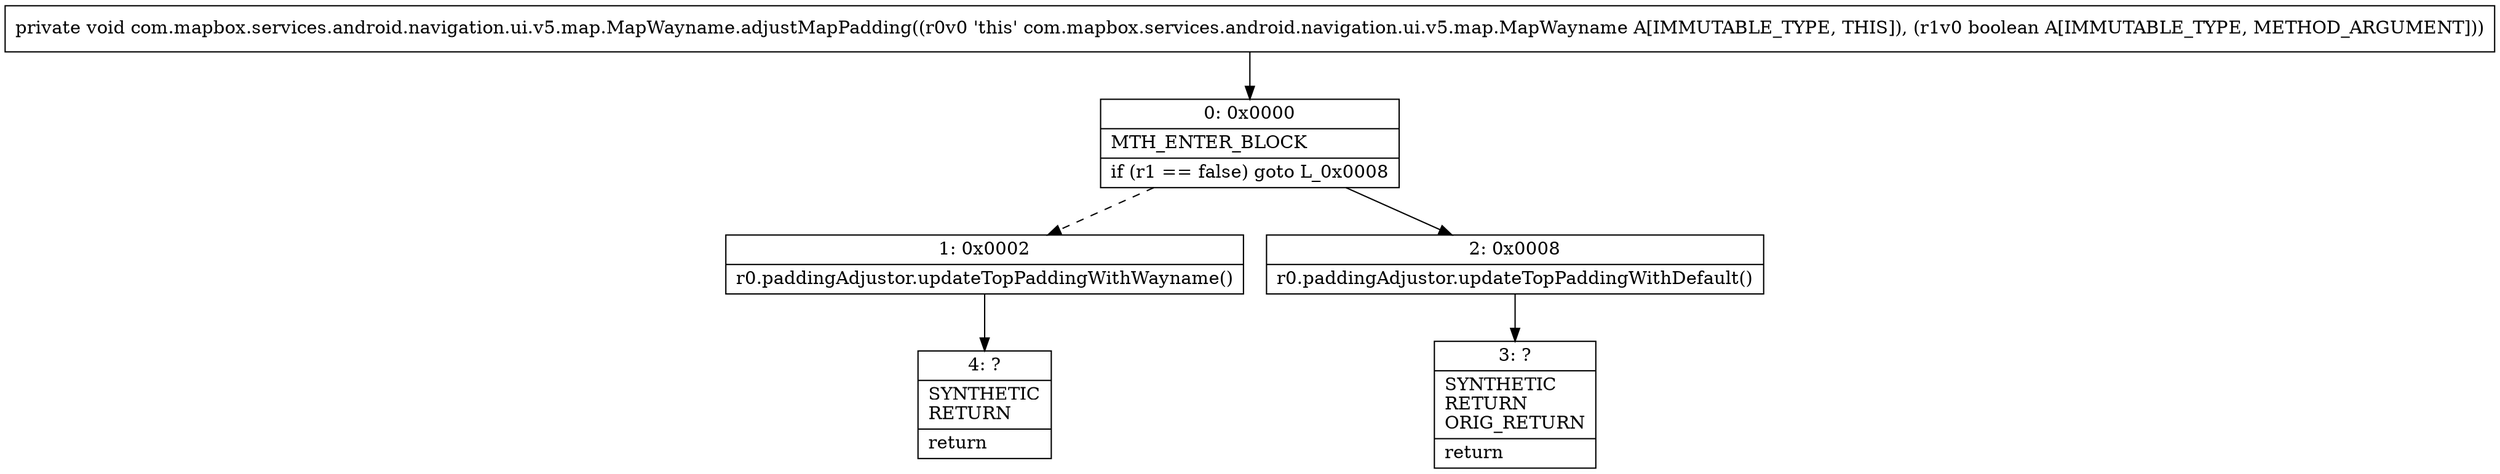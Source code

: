 digraph "CFG forcom.mapbox.services.android.navigation.ui.v5.map.MapWayname.adjustMapPadding(Z)V" {
Node_0 [shape=record,label="{0\:\ 0x0000|MTH_ENTER_BLOCK\l|if (r1 == false) goto L_0x0008\l}"];
Node_1 [shape=record,label="{1\:\ 0x0002|r0.paddingAdjustor.updateTopPaddingWithWayname()\l}"];
Node_2 [shape=record,label="{2\:\ 0x0008|r0.paddingAdjustor.updateTopPaddingWithDefault()\l}"];
Node_3 [shape=record,label="{3\:\ ?|SYNTHETIC\lRETURN\lORIG_RETURN\l|return\l}"];
Node_4 [shape=record,label="{4\:\ ?|SYNTHETIC\lRETURN\l|return\l}"];
MethodNode[shape=record,label="{private void com.mapbox.services.android.navigation.ui.v5.map.MapWayname.adjustMapPadding((r0v0 'this' com.mapbox.services.android.navigation.ui.v5.map.MapWayname A[IMMUTABLE_TYPE, THIS]), (r1v0 boolean A[IMMUTABLE_TYPE, METHOD_ARGUMENT])) }"];
MethodNode -> Node_0;
Node_0 -> Node_1[style=dashed];
Node_0 -> Node_2;
Node_1 -> Node_4;
Node_2 -> Node_3;
}

